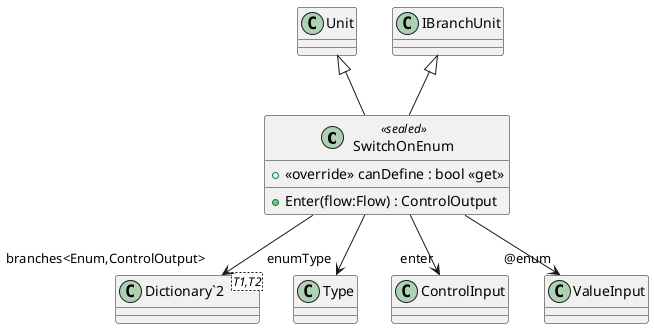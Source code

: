@startuml
class SwitchOnEnum <<sealed>> {
    + <<override>> canDefine : bool <<get>>
    + Enter(flow:Flow) : ControlOutput
}
class "Dictionary`2"<T1,T2> {
}
Unit <|-- SwitchOnEnum
IBranchUnit <|-- SwitchOnEnum
SwitchOnEnum --> "branches<Enum,ControlOutput>" "Dictionary`2"
SwitchOnEnum --> "enumType" Type
SwitchOnEnum --> "enter" ControlInput
SwitchOnEnum --> "@enum" ValueInput
@enduml
